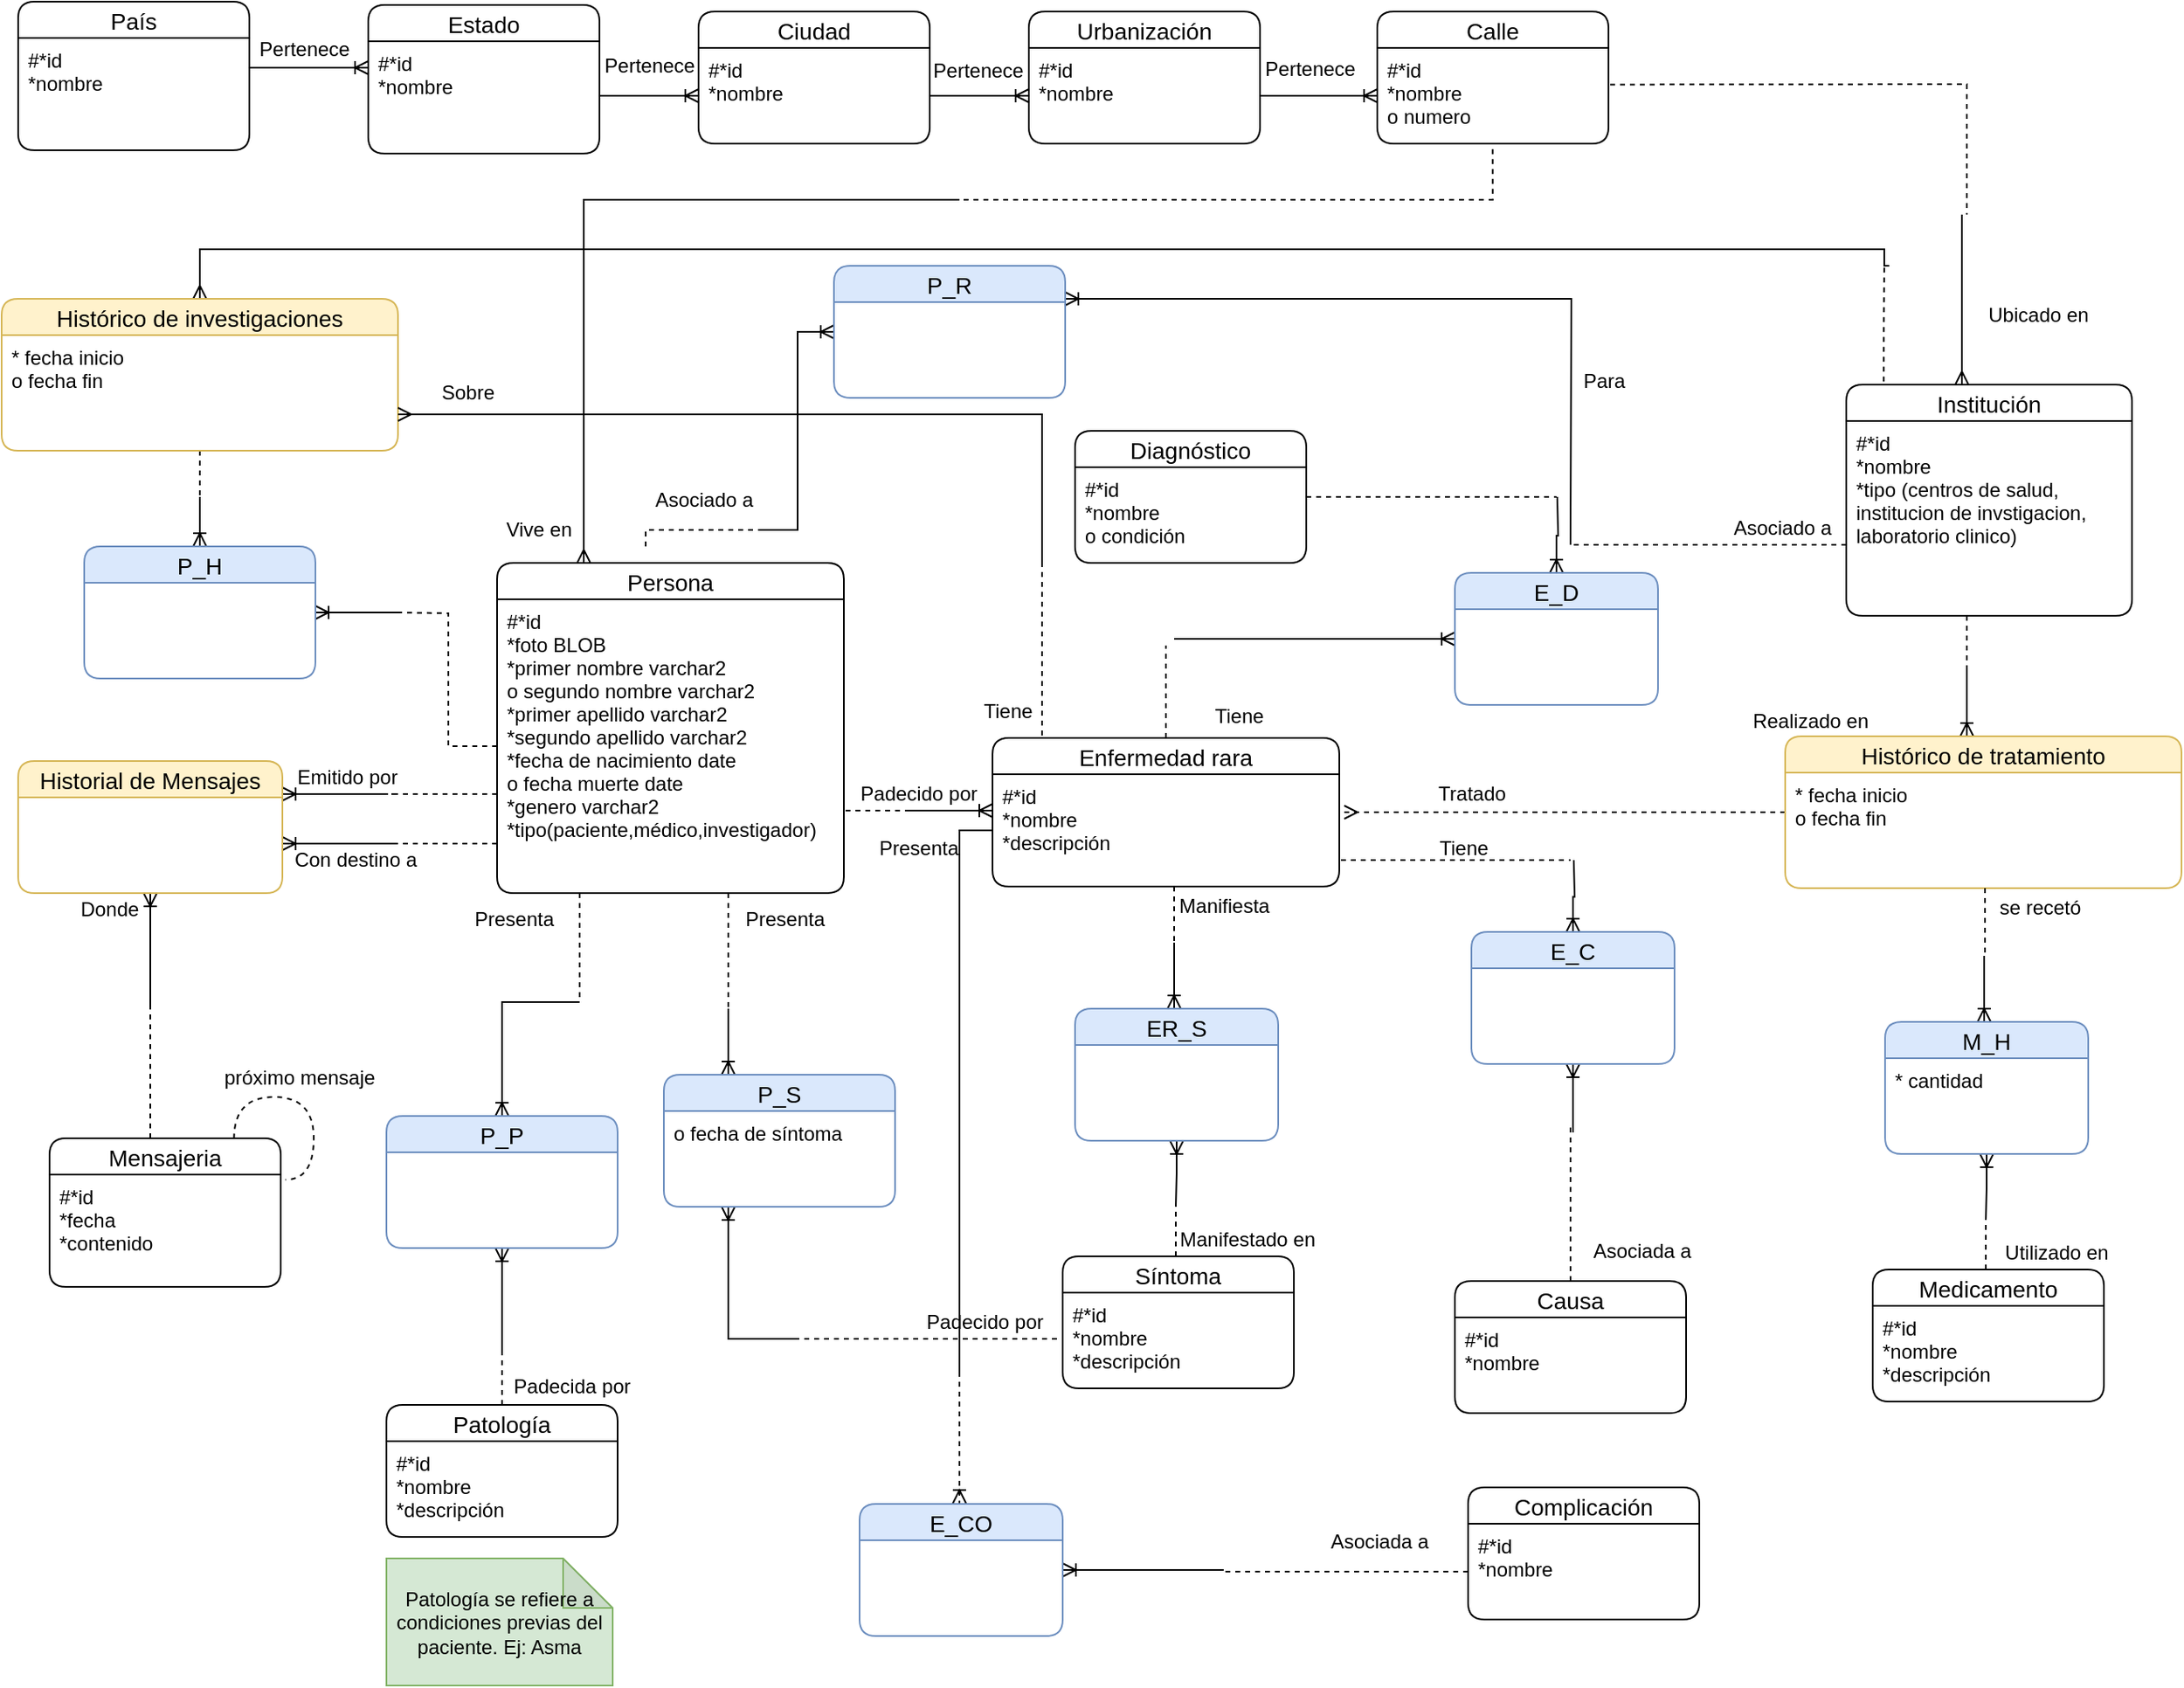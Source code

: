<mxfile version="12.6.5" type="device"><diagram id="Y50ijJXm1GYGvzPL7eSL" name="ER"><mxGraphModel dx="1024" dy="1692" grid="1" gridSize="10" guides="1" tooltips="1" connect="1" arrows="1" fold="1" page="1" pageScale="1" pageWidth="850" pageHeight="1100" math="0" shadow="0"><root><mxCell id="0"/><mxCell id="1" parent="0"/><mxCell id="8SvXrNur2TNTbmK37ncs-5" style="edgeStyle=orthogonalEdgeStyle;rounded=0;orthogonalLoop=1;jettySize=auto;html=1;entryX=0.25;entryY=0;entryDx=0;entryDy=0;startArrow=none;startFill=0;endArrow=ERmany;endFill=0;" parent="1" target="CFG1Skn9lGLvA9n6HelZ-7" edge="1"><mxGeometry relative="1" as="geometry"><mxPoint x="830" y="-970" as="sourcePoint"/><Array as="points"><mxPoint x="830" y="-970"/><mxPoint x="603" y="-970"/></Array></mxGeometry></mxCell><mxCell id="8SvXrNur2TNTbmK37ncs-6" style="edgeStyle=orthogonalEdgeStyle;rounded=0;orthogonalLoop=1;jettySize=auto;html=1;startArrow=none;startFill=0;endArrow=none;endFill=0;dashed=1;exitX=0.499;exitY=1.059;exitDx=0;exitDy=0;exitPerimeter=0;" parent="1" source="8SvXrNur2TNTbmK37ncs-43" edge="1"><mxGeometry relative="1" as="geometry"><mxPoint x="830" y="-970" as="targetPoint"/><Array as="points"><mxPoint x="1153" y="-970"/><mxPoint x="830" y="-970"/></Array></mxGeometry></mxCell><mxCell id="EGGTvOHvneNa6wWBfvPY-6" style="edgeStyle=orthogonalEdgeStyle;rounded=0;orthogonalLoop=1;jettySize=auto;html=1;dashed=1;startArrow=none;startFill=0;endArrow=none;endFill=0;" parent="1" source="CFG1Skn9lGLvA9n6HelZ-7" edge="1"><mxGeometry relative="1" as="geometry"><mxPoint x="690" y="-480" as="targetPoint"/><Array as="points"><mxPoint x="690" y="-480"/></Array></mxGeometry></mxCell><mxCell id="8SvXrNur2TNTbmK37ncs-9" style="edgeStyle=orthogonalEdgeStyle;rounded=0;orthogonalLoop=1;jettySize=auto;html=1;startArrow=ERoneToMany;startFill=0;endArrow=none;endFill=0;" parent="1" source="CFG1Skn9lGLvA9n6HelZ-13" edge="1"><mxGeometry relative="1" as="geometry"><mxPoint x="553" y="-270" as="targetPoint"/><Array as="points"><mxPoint x="553" y="-270"/></Array></mxGeometry></mxCell><mxCell id="8SvXrNur2TNTbmK37ncs-85" style="edgeStyle=orthogonalEdgeStyle;rounded=0;orthogonalLoop=1;jettySize=auto;html=1;startArrow=ERoneToMany;startFill=0;endArrow=none;endFill=0;" parent="1" source="CFG1Skn9lGLvA9n6HelZ-13" edge="1"><mxGeometry relative="1" as="geometry"><mxPoint x="600" y="-484" as="targetPoint"/><mxPoint x="1120" y="-365" as="sourcePoint"/><Array as="points"><mxPoint x="553" y="-484"/></Array></mxGeometry></mxCell><mxCell id="9Gu9wFwLrg--Teqrc5a6-16" style="edgeStyle=orthogonalEdgeStyle;rounded=0;orthogonalLoop=1;jettySize=auto;html=1;endArrow=none;endFill=0;startArrow=ERoneToMany;startFill=0;" parent="1" source="CFG1Skn9lGLvA9n6HelZ-15" edge="1"><mxGeometry relative="1" as="geometry"><mxPoint x="1440" y="-685" as="targetPoint"/><Array as="points"><mxPoint x="1440" y="-685"/><mxPoint x="1440" y="-685"/></Array></mxGeometry></mxCell><mxCell id="8SvXrNur2TNTbmK37ncs-4" style="edgeStyle=orthogonalEdgeStyle;rounded=0;orthogonalLoop=1;jettySize=auto;html=1;startArrow=none;startFill=0;endArrow=ERoneToMany;endFill=0;" parent="1" source="CFG1Skn9lGLvA9n6HelZ-1" target="CFG1Skn9lGLvA9n6HelZ-3" edge="1"><mxGeometry relative="1" as="geometry"><mxPoint x="464" y="-1048" as="targetPoint"/><mxPoint x="374" y="-1048" as="sourcePoint"/><Array as="points"><mxPoint x="442" y="-1050"/><mxPoint x="442" y="-1050"/></Array></mxGeometry></mxCell><mxCell id="8SvXrNur2TNTbmK37ncs-34" value="Pertenece" style="text;html=1;align=center;verticalAlign=middle;resizable=0;points=[];autosize=1;" parent="1" vertex="1"><mxGeometry x="398" y="-1071" width="70" height="20" as="geometry"/></mxCell><mxCell id="8SvXrNur2TNTbmK37ncs-44" style="edgeStyle=orthogonalEdgeStyle;rounded=0;orthogonalLoop=1;jettySize=auto;html=1;startArrow=none;startFill=0;endArrow=ERoneToMany;endFill=0;" parent="1" source="8SvXrNur2TNTbmK37ncs-25" edge="1"><mxGeometry relative="1" as="geometry"><mxPoint x="872" y="-1033" as="targetPoint"/></mxGeometry></mxCell><mxCell id="8SvXrNur2TNTbmK37ncs-49" value="Pertenece" style="text;html=1;align=center;verticalAlign=middle;resizable=0;points=[];autosize=1;" parent="1" vertex="1"><mxGeometry x="806" y="-1058" width="70" height="20" as="geometry"/></mxCell><mxCell id="8SvXrNur2TNTbmK37ncs-51" value="Ubicado en" style="text;html=1;align=center;verticalAlign=middle;resizable=0;points=[];autosize=1;" parent="1" vertex="1"><mxGeometry x="1443" y="-910" width="80" height="20" as="geometry"/></mxCell><mxCell id="9Gu9wFwLrg--Teqrc5a6-9" value="" style="edgeStyle=orthogonalEdgeStyle;rounded=0;orthogonalLoop=1;jettySize=auto;html=1;endArrow=ERoneToMany;endFill=0;" parent="1" source="CFG1Skn9lGLvA9n6HelZ-4" target="8SvXrNur2TNTbmK37ncs-25" edge="1"><mxGeometry relative="1" as="geometry"><Array as="points"><mxPoint x="632" y="-1033"/><mxPoint x="632" y="-1033"/></Array></mxGeometry></mxCell><mxCell id="9Gu9wFwLrg--Teqrc5a6-10" value="Pertenece" style="text;html=1;align=center;verticalAlign=middle;resizable=0;points=[];autosize=1;" parent="1" vertex="1"><mxGeometry x="607" y="-1061" width="70" height="20" as="geometry"/></mxCell><mxCell id="9Gu9wFwLrg--Teqrc5a6-11" style="edgeStyle=orthogonalEdgeStyle;rounded=0;orthogonalLoop=1;jettySize=auto;html=1;endArrow=ERmany;endFill=0;" parent="1" target="8SvXrNur2TNTbmK37ncs-45" edge="1"><mxGeometry relative="1" as="geometry"><mxPoint x="1437" y="-961" as="sourcePoint"/><Array as="points"><mxPoint x="1437" y="-911"/><mxPoint x="1437" y="-911"/></Array></mxGeometry></mxCell><mxCell id="9Gu9wFwLrg--Teqrc5a6-13" style="edgeStyle=orthogonalEdgeStyle;rounded=0;orthogonalLoop=1;jettySize=auto;html=1;endArrow=ERoneToMany;endFill=0;" parent="1" source="9Gu9wFwLrg--Teqrc5a6-2" target="8SvXrNur2TNTbmK37ncs-43" edge="1"><mxGeometry relative="1" as="geometry"/></mxCell><mxCell id="9Gu9wFwLrg--Teqrc5a6-14" value="Pertenece" style="text;html=1;align=center;verticalAlign=middle;resizable=0;points=[];autosize=1;" parent="1" vertex="1"><mxGeometry x="1007" y="-1059" width="70" height="20" as="geometry"/></mxCell><mxCell id="9Gu9wFwLrg--Teqrc5a6-17" style="edgeStyle=orthogonalEdgeStyle;rounded=0;orthogonalLoop=1;jettySize=auto;html=1;startArrow=none;startFill=0;endArrow=none;endFill=0;dashed=1;" parent="1" source="8SvXrNur2TNTbmK37ncs-45" edge="1"><mxGeometry relative="1" as="geometry"><mxPoint x="1440" y="-681" as="targetPoint"/><Array as="points"><mxPoint x="1440" y="-705"/><mxPoint x="1440" y="-705"/></Array></mxGeometry></mxCell><mxCell id="9Gu9wFwLrg--Teqrc5a6-28" style="edgeStyle=orthogonalEdgeStyle;rounded=0;orthogonalLoop=1;jettySize=auto;html=1;startArrow=ERoneToMany;startFill=0;endArrow=none;endFill=0;" parent="1" source="9Gu9wFwLrg--Teqrc5a6-23" edge="1"><mxGeometry relative="1" as="geometry"><mxPoint x="730" y="-280" as="targetPoint"/><Array as="points"><mxPoint x="690" y="-280"/></Array><mxPoint x="860" y="-364" as="sourcePoint"/></mxGeometry></mxCell><mxCell id="WiBXvwd5nfd_OJUfsza2-25" style="edgeStyle=elbowEdgeStyle;rounded=0;orthogonalLoop=1;jettySize=auto;elbow=vertical;html=1;dashed=1;startArrow=none;startFill=0;endArrow=none;endFill=0;strokeColor=#000000;exitX=1.007;exitY=0.383;exitDx=0;exitDy=0;exitPerimeter=0;" parent="1" source="8SvXrNur2TNTbmK37ncs-43" edge="1"><mxGeometry relative="1" as="geometry"><mxPoint x="1440" y="-961" as="targetPoint"/><mxPoint x="1381" y="-961" as="sourcePoint"/><Array as="points"><mxPoint x="1220" y="-1040"/><mxPoint x="1430" y="-921"/><mxPoint x="1410" y="-954"/></Array></mxGeometry></mxCell><mxCell id="WiBXvwd5nfd_OJUfsza2-38" style="edgeStyle=orthogonalEdgeStyle;rounded=0;orthogonalLoop=1;jettySize=auto;html=1;dashed=1;startArrow=none;startFill=0;endArrow=none;endFill=0;" parent="1" target="CFG1Skn9lGLvA9n6HelZ-7" edge="1"><mxGeometry relative="1" as="geometry"><mxPoint x="640" y="-619" as="targetPoint"/><mxPoint x="800" y="-600" as="sourcePoint"/><Array as="points"><mxPoint x="780" y="-600"/><mxPoint x="780" y="-600"/></Array></mxGeometry></mxCell><mxCell id="WiBXvwd5nfd_OJUfsza2-41" style="edgeStyle=orthogonalEdgeStyle;rounded=0;orthogonalLoop=1;jettySize=auto;html=1;startArrow=ERoneToMany;startFill=0;endArrow=none;endFill=0;" parent="1" source="WiBXvwd5nfd_OJUfsza2-34" edge="1"><mxGeometry relative="1" as="geometry"><mxPoint x="725" y="-521" as="sourcePoint"/><mxPoint x="800" y="-600" as="targetPoint"/><Array as="points"><mxPoint x="800" y="-600"/></Array></mxGeometry></mxCell><mxCell id="WiBXvwd5nfd_OJUfsza2-42" value="" style="endArrow=none;dashed=1;html=1;strokeColor=#000000;startArrow=ERmany;startFill=0;edgeStyle=orthogonalEdgeStyle;rounded=0;" parent="1" target="CFG1Skn9lGLvA9n6HelZ-15" edge="1"><mxGeometry width="50" height="50" relative="1" as="geometry"><mxPoint x="1063" y="-599" as="sourcePoint"/><mxPoint x="1290" y="-605" as="targetPoint"/><Array as="points"><mxPoint x="1070" y="-599"/><mxPoint x="1070" y="-599"/></Array></mxGeometry></mxCell><mxCell id="1-jVvu4GHV-uCiDjkA14-24" value="" style="edgeStyle=orthogonalEdgeStyle;rounded=0;orthogonalLoop=1;jettySize=auto;html=1;dashed=1;endArrow=none;endFill=0;" parent="1" source="CFG1Skn9lGLvA9n6HelZ-7" edge="1"><mxGeometry relative="1" as="geometry"><mxPoint x="600" y="-484" as="targetPoint"/><Array as="points"><mxPoint x="600" y="-484"/></Array></mxGeometry></mxCell><mxCell id="1-jVvu4GHV-uCiDjkA14-19" value="" style="edgeStyle=orthogonalEdgeStyle;rounded=0;orthogonalLoop=1;jettySize=auto;html=1;dashed=1;endArrow=none;endFill=0;entryX=0;entryY=0.5;entryDx=0;entryDy=0;" parent="1" target="CFG1Skn9lGLvA9n6HelZ-11" edge="1"><mxGeometry relative="1" as="geometry"><mxPoint x="1000" y="-364" as="targetPoint"/><Array as="points"><mxPoint x="750" y="-280"/><mxPoint x="891" y="-280"/></Array><mxPoint x="730" y="-280" as="sourcePoint"/></mxGeometry></mxCell><mxCell id="1-jVvu4GHV-uCiDjkA14-31" style="edgeStyle=orthogonalEdgeStyle;rounded=0;orthogonalLoop=1;jettySize=auto;html=1;dashed=1;endArrow=none;endFill=0;" parent="1" source="CFG1Skn9lGLvA9n6HelZ-5" edge="1"><mxGeometry relative="1" as="geometry"><mxPoint x="553" y="-270" as="targetPoint"/><Array as="points"><mxPoint x="553" y="-230"/></Array></mxGeometry></mxCell><mxCell id="WuKsXqftoqWtFrHldYSi-54" style="edgeStyle=orthogonalEdgeStyle;rounded=0;orthogonalLoop=1;jettySize=auto;html=1;exitX=0.131;exitY=-0.013;exitDx=0;exitDy=0;startArrow=none;startFill=0;endArrow=none;endFill=0;exitPerimeter=0;dashed=1;" edge="1" parent="1" source="8SvXrNur2TNTbmK37ncs-45"><mxGeometry relative="1" as="geometry"><mxPoint x="1390" y="-930" as="targetPoint"/></mxGeometry></mxCell><mxCell id="8SvXrNur2TNTbmK37ncs-45" value="Institución" style="swimlane;fontStyle=0;childLayout=stackLayout;horizontal=1;startSize=22;horizontalStack=0;resizeParent=1;resizeParentMax=0;resizeLast=0;collapsible=1;marginBottom=0;swimlaneFillColor=#ffffff;align=center;fontSize=14;rounded=1;" parent="1" vertex="1"><mxGeometry x="1367" y="-858" width="173" height="140" as="geometry"/></mxCell><mxCell id="8SvXrNur2TNTbmK37ncs-46" value="#*id&#10;*nombre&#10;*tipo (centros de salud, &#10;institucion de invstigacion, &#10;laboratorio clinico)&#10;" style="text;strokeColor=none;fillColor=none;spacingLeft=4;spacingRight=4;overflow=hidden;rotatable=0;points=[[0,0.5],[1,0.5]];portConstraint=eastwest;fontSize=12;" parent="8SvXrNur2TNTbmK37ncs-45" vertex="1"><mxGeometry y="22" width="173" height="118" as="geometry"/></mxCell><mxCell id="RFKWn9VflDi8w2_oXx8x-12" style="edgeStyle=orthogonalEdgeStyle;rounded=0;orthogonalLoop=1;jettySize=auto;html=1;dashed=1;startArrow=none;startFill=0;endArrow=none;endFill=0;" parent="1" edge="1"><mxGeometry relative="1" as="geometry"><mxPoint x="720" y="-770" as="targetPoint"/><Array as="points"><mxPoint x="720" y="-770"/><mxPoint x="810" y="-770"/></Array><mxPoint x="640" y="-760" as="sourcePoint"/></mxGeometry></mxCell><mxCell id="CFG1Skn9lGLvA9n6HelZ-7" value="Persona" style="swimlane;fontStyle=0;childLayout=stackLayout;horizontal=1;startSize=22;horizontalStack=0;resizeParent=1;resizeParentMax=0;resizeLast=0;collapsible=1;marginBottom=0;swimlaneFillColor=#ffffff;align=center;fontSize=14;rounded=1;" parent="1" vertex="1"><mxGeometry x="550" y="-750" width="210" height="200" as="geometry"/></mxCell><mxCell id="CFG1Skn9lGLvA9n6HelZ-8" value="#*id&#10;*foto BLOB&#10;*primer nombre varchar2&#10;o segundo nombre varchar2&#10;*primer apellido varchar2&#10;*segundo apellido varchar2&#10;*fecha de nacimiento date&#10;o fecha muerte date&#10;*genero varchar2&#10;*tipo(paciente,médico,investigador)&#10;&#10;" style="text;strokeColor=none;fillColor=none;spacingLeft=4;spacingRight=4;overflow=hidden;rotatable=0;points=[[0,0.5],[1,0.5]];portConstraint=eastwest;fontSize=12;" parent="CFG1Skn9lGLvA9n6HelZ-7" vertex="1"><mxGeometry y="22" width="210" height="178" as="geometry"/></mxCell><mxCell id="1-jVvu4GHV-uCiDjkA14-69" value="Tratado" style="text;html=1;align=center;verticalAlign=middle;resizable=0;points=[];autosize=1;" parent="1" vertex="1"><mxGeometry x="1110" y="-620" width="60" height="20" as="geometry"/></mxCell><mxCell id="1-jVvu4GHV-uCiDjkA14-70" value="Realizado en" style="text;html=1;align=center;verticalAlign=middle;resizable=0;points=[];autosize=1;" parent="1" vertex="1"><mxGeometry x="1300" y="-664" width="90" height="20" as="geometry"/></mxCell><mxCell id="1-jVvu4GHV-uCiDjkA14-72" value="Padecido por" style="text;html=1;align=center;verticalAlign=middle;resizable=0;points=[];autosize=1;" parent="1" vertex="1"><mxGeometry x="760" y="-620" width="90" height="20" as="geometry"/></mxCell><mxCell id="1-jVvu4GHV-uCiDjkA14-75" value="Padecida por" style="text;html=1;align=center;verticalAlign=middle;resizable=0;points=[];autosize=1;" parent="1" vertex="1"><mxGeometry x="550" y="-261" width="90" height="20" as="geometry"/></mxCell><mxCell id="1-jVvu4GHV-uCiDjkA14-76" value="Padecido por" style="text;html=1;align=center;verticalAlign=middle;resizable=0;points=[];autosize=1;" parent="1" vertex="1"><mxGeometry x="800" y="-300" width="90" height="20" as="geometry"/></mxCell><mxCell id="1-jVvu4GHV-uCiDjkA14-77" value="Presenta" style="text;html=1;align=center;verticalAlign=middle;resizable=0;points=[];autosize=1;" parent="1" vertex="1"><mxGeometry x="694" y="-544" width="60" height="20" as="geometry"/></mxCell><mxCell id="1-jVvu4GHV-uCiDjkA14-82" value="Presenta" style="text;html=1;align=center;verticalAlign=middle;resizable=0;points=[];autosize=1;" parent="1" vertex="1"><mxGeometry x="530" y="-544" width="60" height="20" as="geometry"/></mxCell><mxCell id="RFKWn9VflDi8w2_oXx8x-4" value="Emitido por" style="text;html=1;align=center;verticalAlign=middle;resizable=0;points=[];autosize=1;" parent="1" vertex="1"><mxGeometry x="419" y="-630" width="80" height="20" as="geometry"/></mxCell><mxCell id="RFKWn9VflDi8w2_oXx8x-5" value="Con destino a" style="text;html=1;align=center;verticalAlign=middle;resizable=0;points=[];autosize=1;" parent="1" vertex="1"><mxGeometry x="419" y="-580" width="90" height="20" as="geometry"/></mxCell><mxCell id="RFKWn9VflDi8w2_oXx8x-7" value="Vive en" style="text;html=1;align=center;verticalAlign=middle;resizable=0;points=[];autosize=1;" parent="1" vertex="1"><mxGeometry x="545" y="-780" width="60" height="20" as="geometry"/></mxCell><mxCell id="CFG1Skn9lGLvA9n6HelZ-3" value="Estado" style="swimlane;fontStyle=0;childLayout=stackLayout;horizontal=1;startSize=22;horizontalStack=0;resizeParent=1;resizeParentMax=0;resizeLast=0;collapsible=1;marginBottom=0;swimlaneFillColor=#ffffff;align=center;fontSize=14;rounded=1;" parent="1" vertex="1"><mxGeometry x="472" y="-1088" width="140" height="90" as="geometry"/></mxCell><mxCell id="CFG1Skn9lGLvA9n6HelZ-4" value="#*id&#10;*nombre&#10;" style="text;strokeColor=none;fillColor=none;spacingLeft=4;spacingRight=4;overflow=hidden;rotatable=0;points=[[0,0.5],[1,0.5]];portConstraint=eastwest;fontSize=12;" parent="CFG1Skn9lGLvA9n6HelZ-3" vertex="1"><mxGeometry y="22" width="140" height="68" as="geometry"/></mxCell><mxCell id="8SvXrNur2TNTbmK37ncs-24" value="Ciudad" style="swimlane;fontStyle=0;childLayout=stackLayout;horizontal=1;startSize=22;horizontalStack=0;resizeParent=1;resizeParentMax=0;resizeLast=0;collapsible=1;marginBottom=0;swimlaneFillColor=#ffffff;align=center;fontSize=14;rounded=1;" parent="1" vertex="1"><mxGeometry x="672" y="-1084" width="140" height="80" as="geometry"/></mxCell><mxCell id="8SvXrNur2TNTbmK37ncs-25" value="#*id&#10;*nombre" style="text;strokeColor=none;fillColor=none;spacingLeft=4;spacingRight=4;overflow=hidden;rotatable=0;points=[[0,0.5],[1,0.5]];portConstraint=eastwest;fontSize=12;" parent="8SvXrNur2TNTbmK37ncs-24" vertex="1"><mxGeometry y="22" width="140" height="58" as="geometry"/></mxCell><mxCell id="8SvXrNur2TNTbmK37ncs-42" value="Calle" style="swimlane;fontStyle=0;childLayout=stackLayout;horizontal=1;startSize=22;horizontalStack=0;resizeParent=1;resizeParentMax=0;resizeLast=0;collapsible=1;marginBottom=0;swimlaneFillColor=#ffffff;align=center;fontSize=14;rounded=1;" parent="1" vertex="1"><mxGeometry x="1083" y="-1084" width="140" height="80" as="geometry"/></mxCell><mxCell id="8SvXrNur2TNTbmK37ncs-43" value="#*id&#10;*nombre&#10;o numero" style="text;strokeColor=none;fillColor=none;spacingLeft=4;spacingRight=4;overflow=hidden;rotatable=0;points=[[0,0.5],[1,0.5]];portConstraint=eastwest;fontSize=12;" parent="8SvXrNur2TNTbmK37ncs-42" vertex="1"><mxGeometry y="22" width="140" height="58" as="geometry"/></mxCell><mxCell id="9Gu9wFwLrg--Teqrc5a6-1" value="Urbanización" style="swimlane;fontStyle=0;childLayout=stackLayout;horizontal=1;startSize=22;horizontalStack=0;resizeParent=1;resizeParentMax=0;resizeLast=0;collapsible=1;marginBottom=0;swimlaneFillColor=#ffffff;align=center;fontSize=14;rounded=1;" parent="1" vertex="1"><mxGeometry x="872" y="-1084" width="140" height="80" as="geometry"/></mxCell><mxCell id="9Gu9wFwLrg--Teqrc5a6-2" value="#*id&#10;*nombre" style="text;strokeColor=none;fillColor=none;spacingLeft=4;spacingRight=4;overflow=hidden;rotatable=0;points=[[0,0.5],[1,0.5]];portConstraint=eastwest;fontSize=12;" parent="9Gu9wFwLrg--Teqrc5a6-1" vertex="1"><mxGeometry y="22" width="140" height="58" as="geometry"/></mxCell><mxCell id="CFG1Skn9lGLvA9n6HelZ-1" value="País" style="swimlane;fontStyle=0;childLayout=stackLayout;horizontal=1;startSize=22;horizontalStack=0;resizeParent=1;resizeParentMax=0;resizeLast=0;collapsible=1;marginBottom=0;swimlaneFillColor=#ffffff;align=center;fontSize=14;rounded=1;" parent="1" vertex="1"><mxGeometry x="260" y="-1090" width="140" height="90" as="geometry"/></mxCell><mxCell id="CFG1Skn9lGLvA9n6HelZ-2" value="#*id&#10;*nombre" style="text;strokeColor=none;fillColor=none;spacingLeft=4;spacingRight=4;overflow=hidden;rotatable=0;points=[[0,0.5],[1,0.5]];portConstraint=eastwest;fontSize=12;" parent="CFG1Skn9lGLvA9n6HelZ-1" vertex="1"><mxGeometry y="22" width="140" height="68" as="geometry"/></mxCell><mxCell id="RFKWn9VflDi8w2_oXx8x-9" style="edgeStyle=orthogonalEdgeStyle;rounded=0;orthogonalLoop=1;jettySize=auto;html=1;endArrow=none;endFill=0;startArrow=ERoneToMany;startFill=0;exitX=1;exitY=0.25;exitDx=0;exitDy=0;" parent="1" source="RFKWn9VflDi8w2_oXx8x-8" edge="1"><mxGeometry relative="1" as="geometry"><mxPoint x="1200" y="-761" as="targetPoint"/><mxPoint x="920" y="-761" as="sourcePoint"/></mxGeometry></mxCell><mxCell id="RFKWn9VflDi8w2_oXx8x-10" style="edgeStyle=orthogonalEdgeStyle;rounded=0;orthogonalLoop=1;jettySize=auto;html=1;endArrow=none;endFill=0;startArrow=ERoneToMany;startFill=0;entryX=1;entryY=1.4;entryDx=0;entryDy=0;entryPerimeter=0;" parent="1" source="RFKWn9VflDi8w2_oXx8x-8" edge="1" target="RFKWn9VflDi8w2_oXx8x-13"><mxGeometry relative="1" as="geometry"><mxPoint x="810" y="-770" as="targetPoint"/><Array as="points"/></mxGeometry></mxCell><mxCell id="RFKWn9VflDi8w2_oXx8x-8" value="P_R" style="swimlane;fontStyle=0;childLayout=stackLayout;horizontal=1;startSize=22;fillColor=#dae8fc;horizontalStack=0;resizeParent=1;resizeParentMax=0;resizeLast=0;collapsible=1;marginBottom=0;swimlaneFillColor=#ffffff;align=center;fontSize=14;rounded=1;strokeColor=#6c8ebf;" parent="1" vertex="1"><mxGeometry x="754" y="-930" width="140" height="80" as="geometry"/></mxCell><mxCell id="RFKWn9VflDi8w2_oXx8x-11" style="edgeStyle=orthogonalEdgeStyle;rounded=0;orthogonalLoop=1;jettySize=auto;html=1;startArrow=none;startFill=0;endArrow=none;endFill=0;dashed=1;" parent="1" source="8SvXrNur2TNTbmK37ncs-46" edge="1"><mxGeometry relative="1" as="geometry"><mxPoint x="1200" y="-761" as="targetPoint"/><Array as="points"><mxPoint x="1350" y="-761"/><mxPoint x="1350" y="-761"/></Array></mxGeometry></mxCell><mxCell id="RFKWn9VflDi8w2_oXx8x-13" value="Asociado a" style="text;html=1;align=center;verticalAlign=middle;resizable=0;points=[];autosize=1;" parent="1" vertex="1"><mxGeometry x="640" y="-798" width="70" height="20" as="geometry"/></mxCell><mxCell id="CFG1Skn9lGLvA9n6HelZ-13" value="P_P" style="swimlane;fontStyle=0;childLayout=stackLayout;horizontal=1;startSize=22;fillColor=#dae8fc;horizontalStack=0;resizeParent=1;resizeParentMax=0;resizeLast=0;collapsible=1;marginBottom=0;swimlaneFillColor=#ffffff;align=center;fontSize=14;rounded=1;strokeColor=#6c8ebf;" parent="1" vertex="1"><mxGeometry x="483" y="-415" width="140" height="80" as="geometry"/></mxCell><mxCell id="RFKWn9VflDi8w2_oXx8x-41" style="edgeStyle=orthogonalEdgeStyle;rounded=0;orthogonalLoop=1;jettySize=auto;html=1;dashed=1;startArrow=none;startFill=0;endArrow=none;endFill=0;" parent="1" source="CFG1Skn9lGLvA9n6HelZ-11" edge="1"><mxGeometry relative="1" as="geometry"><mxPoint x="961" y="-360" as="targetPoint"/><Array as="points"><mxPoint x="961" y="-360"/><mxPoint x="961" y="-360"/></Array></mxGeometry></mxCell><mxCell id="RFKWn9VflDi8w2_oXx8x-28" style="edgeStyle=orthogonalEdgeStyle;rounded=0;orthogonalLoop=1;jettySize=auto;html=1;startArrow=ERoneToMany;startFill=0;endArrow=none;endFill=0;" parent="1" source="RFKWn9VflDi8w2_oXx8x-27" edge="1"><mxGeometry relative="1" as="geometry"><mxPoint x="480" y="-610" as="targetPoint"/><Array as="points"><mxPoint x="470" y="-610"/></Array></mxGeometry></mxCell><mxCell id="RFKWn9VflDi8w2_oXx8x-29" style="edgeStyle=orthogonalEdgeStyle;rounded=0;orthogonalLoop=1;jettySize=auto;html=1;startArrow=ERoneToMany;startFill=0;endArrow=none;endFill=0;" parent="1" source="RFKWn9VflDi8w2_oXx8x-27" edge="1"><mxGeometry relative="1" as="geometry"><mxPoint x="340" y="-480" as="targetPoint"/><Array as="points"><mxPoint x="340" y="-520"/></Array></mxGeometry></mxCell><mxCell id="RFKWn9VflDi8w2_oXx8x-37" style="edgeStyle=orthogonalEdgeStyle;rounded=0;orthogonalLoop=1;jettySize=auto;html=1;startArrow=ERoneToMany;startFill=0;endArrow=none;endFill=0;" parent="1" source="RFKWn9VflDi8w2_oXx8x-27" edge="1"><mxGeometry relative="1" as="geometry"><mxPoint x="490" y="-580" as="targetPoint"/><Array as="points"><mxPoint x="440" y="-580"/><mxPoint x="440" y="-580"/></Array></mxGeometry></mxCell><mxCell id="RFKWn9VflDi8w2_oXx8x-27" value="Historial de Mensajes" style="swimlane;fontStyle=0;childLayout=stackLayout;horizontal=1;startSize=22;fillColor=#fff2cc;horizontalStack=0;resizeParent=1;resizeParentMax=0;resizeLast=0;collapsible=1;marginBottom=0;swimlaneFillColor=#ffffff;align=center;fontSize=14;rounded=1;strokeColor=#d6b656;" parent="1" vertex="1"><mxGeometry x="260" y="-630" width="160" height="80" as="geometry"/></mxCell><mxCell id="RFKWn9VflDi8w2_oXx8x-31" style="edgeStyle=orthogonalEdgeStyle;rounded=0;orthogonalLoop=1;jettySize=auto;html=1;dashed=1;startArrow=none;startFill=0;endArrow=none;endFill=0;" parent="1" source="CFG1Skn9lGLvA9n6HelZ-8" edge="1"><mxGeometry relative="1" as="geometry"><mxPoint x="490" y="-610" as="targetPoint"/><Array as="points"><mxPoint x="470" y="-610"/></Array></mxGeometry></mxCell><mxCell id="RFKWn9VflDi8w2_oXx8x-33" value="próximo mensaje" style="text;html=1;align=center;verticalAlign=middle;resizable=0;points=[];autosize=1;" parent="1" vertex="1"><mxGeometry x="375" y="-448" width="110" height="20" as="geometry"/></mxCell><mxCell id="RFKWn9VflDi8w2_oXx8x-36" style="rounded=0;orthogonalLoop=1;jettySize=auto;html=1;dashed=1;startArrow=none;startFill=0;endArrow=none;endFill=0;edgeStyle=orthogonalEdgeStyle;" parent="1" source="CFG1Skn9lGLvA9n6HelZ-8" edge="1"><mxGeometry relative="1" as="geometry"><mxPoint x="490" y="-580" as="targetPoint"/><Array as="points"><mxPoint x="490" y="-580"/></Array></mxGeometry></mxCell><mxCell id="RFKWn9VflDi8w2_oXx8x-38" style="edgeStyle=orthogonalEdgeStyle;rounded=0;orthogonalLoop=1;jettySize=auto;html=1;startArrow=ERoneToMany;startFill=0;endArrow=none;endFill=0;" parent="1" source="RFKWn9VflDi8w2_oXx8x-25" edge="1"><mxGeometry relative="1" as="geometry"><mxPoint x="960" y="-520" as="targetPoint"/><Array as="points"><mxPoint x="960" y="-490"/></Array></mxGeometry></mxCell><mxCell id="RFKWn9VflDi8w2_oXx8x-39" style="edgeStyle=orthogonalEdgeStyle;rounded=0;orthogonalLoop=1;jettySize=auto;html=1;startArrow=ERoneToMany;startFill=0;endArrow=none;endFill=0;exitX=0.5;exitY=1;exitDx=0;exitDy=0;" parent="1" source="RFKWn9VflDi8w2_oXx8x-25" edge="1"><mxGeometry relative="1" as="geometry"><mxPoint x="961" y="-360" as="targetPoint"/><Array as="points"><mxPoint x="961" y="-380"/><mxPoint x="961" y="-320"/></Array></mxGeometry></mxCell><mxCell id="RFKWn9VflDi8w2_oXx8x-40" style="edgeStyle=orthogonalEdgeStyle;rounded=0;orthogonalLoop=1;jettySize=auto;html=1;startArrow=none;startFill=0;endArrow=none;endFill=0;dashed=1;" parent="1" source="WiBXvwd5nfd_OJUfsza2-34" edge="1"><mxGeometry relative="1" as="geometry"><mxPoint x="960" y="-520" as="targetPoint"/><Array as="points"><mxPoint x="960" y="-520"/></Array></mxGeometry></mxCell><mxCell id="WuKsXqftoqWtFrHldYSi-18" style="edgeStyle=orthogonalEdgeStyle;rounded=0;orthogonalLoop=1;jettySize=auto;html=1;exitX=0.5;exitY=0;exitDx=0;exitDy=0;startArrow=none;startFill=0;endArrow=none;endFill=0;dashed=1;" edge="1" parent="1" source="WiBXvwd5nfd_OJUfsza2-34"><mxGeometry relative="1" as="geometry"><mxPoint x="955" y="-700" as="targetPoint"/></mxGeometry></mxCell><mxCell id="WuKsXqftoqWtFrHldYSi-50" style="edgeStyle=orthogonalEdgeStyle;rounded=0;orthogonalLoop=1;jettySize=auto;html=1;exitX=0.25;exitY=0;exitDx=0;exitDy=0;startArrow=none;startFill=0;endArrow=none;endFill=0;dashed=1;" edge="1" parent="1" source="WiBXvwd5nfd_OJUfsza2-34"><mxGeometry relative="1" as="geometry"><mxPoint x="880" y="-750" as="targetPoint"/><Array as="points"><mxPoint x="880" y="-644"/></Array></mxGeometry></mxCell><mxCell id="WiBXvwd5nfd_OJUfsza2-34" value="Enfermedad rara" style="swimlane;fontStyle=0;childLayout=stackLayout;horizontal=1;startSize=22;horizontalStack=0;resizeParent=1;resizeParentMax=0;resizeLast=0;collapsible=1;marginBottom=0;swimlaneFillColor=#ffffff;align=center;fontSize=14;rounded=1;" parent="1" vertex="1"><mxGeometry x="850" y="-644" width="210" height="90" as="geometry"/></mxCell><mxCell id="WiBXvwd5nfd_OJUfsza2-35" value="#*id&#10;*nombre&#10;*descripción&#10;" style="text;strokeColor=none;fillColor=none;spacingLeft=4;spacingRight=4;overflow=hidden;rotatable=0;points=[[0,0.5],[1,0.5]];portConstraint=eastwest;fontSize=12;" parent="WiBXvwd5nfd_OJUfsza2-34" vertex="1"><mxGeometry y="22" width="210" height="68" as="geometry"/></mxCell><mxCell id="CFG1Skn9lGLvA9n6HelZ-15" value="Histórico de tratamiento" style="swimlane;fontStyle=0;childLayout=stackLayout;horizontal=1;startSize=22;fillColor=#fff2cc;horizontalStack=0;resizeParent=1;resizeParentMax=0;resizeLast=0;collapsible=1;marginBottom=0;swimlaneFillColor=#ffffff;align=center;fontSize=14;rounded=1;strokeColor=#d6b656;" parent="1" vertex="1"><mxGeometry x="1330" y="-645" width="240" height="92" as="geometry"/></mxCell><mxCell id="CFG1Skn9lGLvA9n6HelZ-16" value="* fecha inicio&#10;o fecha fin" style="text;strokeColor=none;fillColor=none;spacingLeft=4;spacingRight=4;overflow=hidden;rotatable=0;points=[[0,0.5],[1,0.5]];portConstraint=eastwest;fontSize=12;" parent="CFG1Skn9lGLvA9n6HelZ-15" vertex="1"><mxGeometry y="22" width="240" height="70" as="geometry"/></mxCell><mxCell id="RFKWn9VflDi8w2_oXx8x-25" value="ER_S" style="swimlane;fontStyle=0;childLayout=stackLayout;horizontal=1;startSize=22;fillColor=#dae8fc;horizontalStack=0;resizeParent=1;resizeParentMax=0;resizeLast=0;collapsible=1;marginBottom=0;swimlaneFillColor=#ffffff;align=center;fontSize=14;rounded=1;strokeColor=#6c8ebf;" parent="1" vertex="1"><mxGeometry x="900" y="-480" width="123" height="80" as="geometry"/></mxCell><mxCell id="CFG1Skn9lGLvA9n6HelZ-11" value="Síntoma" style="swimlane;fontStyle=0;childLayout=stackLayout;horizontal=1;startSize=22;horizontalStack=0;resizeParent=1;resizeParentMax=0;resizeLast=0;collapsible=1;marginBottom=0;swimlaneFillColor=#ffffff;align=center;fontSize=14;rounded=1;" parent="1" vertex="1"><mxGeometry x="892.5" y="-330" width="140" height="80" as="geometry"/></mxCell><mxCell id="CFG1Skn9lGLvA9n6HelZ-12" value="#*id&#10;*nombre&#10;*descripción" style="text;strokeColor=none;fillColor=none;spacingLeft=4;spacingRight=4;overflow=hidden;rotatable=0;points=[[0,0.5],[1,0.5]];portConstraint=eastwest;fontSize=12;" parent="CFG1Skn9lGLvA9n6HelZ-11" vertex="1"><mxGeometry y="22" width="140" height="58" as="geometry"/></mxCell><mxCell id="RFKWn9VflDi8w2_oXx8x-42" style="edgeStyle=orthogonalEdgeStyle;rounded=0;orthogonalLoop=1;jettySize=auto;html=1;startArrow=ERoneToMany;startFill=0;endArrow=none;endFill=0;" parent="1" source="9Gu9wFwLrg--Teqrc5a6-23" edge="1"><mxGeometry relative="1" as="geometry"><mxPoint x="690" y="-480" as="targetPoint"/><Array as="points"><mxPoint x="690" y="-450"/><mxPoint x="690" y="-450"/></Array></mxGeometry></mxCell><mxCell id="9Gu9wFwLrg--Teqrc5a6-23" value="P_S" style="swimlane;fontStyle=0;childLayout=stackLayout;horizontal=1;startSize=22;fillColor=#dae8fc;horizontalStack=0;resizeParent=1;resizeParentMax=0;resizeLast=0;collapsible=1;marginBottom=0;swimlaneFillColor=#ffffff;align=center;fontSize=14;rounded=1;strokeColor=#6c8ebf;" parent="1" vertex="1"><mxGeometry x="651" y="-440" width="140" height="80" as="geometry"/></mxCell><mxCell id="9Gu9wFwLrg--Teqrc5a6-24" value="o fecha de síntoma" style="text;strokeColor=none;fillColor=none;spacingLeft=4;spacingRight=4;overflow=hidden;rotatable=0;points=[[0,0.5],[1,0.5]];portConstraint=eastwest;fontSize=12;" parent="9Gu9wFwLrg--Teqrc5a6-23" vertex="1"><mxGeometry y="22" width="140" height="58" as="geometry"/></mxCell><mxCell id="CFG1Skn9lGLvA9n6HelZ-5" value="Patología" style="swimlane;fontStyle=0;childLayout=stackLayout;horizontal=1;startSize=22;horizontalStack=0;resizeParent=1;resizeParentMax=0;resizeLast=0;collapsible=1;marginBottom=0;swimlaneFillColor=#ffffff;align=center;fontSize=14;rounded=1;" parent="1" vertex="1"><mxGeometry x="483" y="-240" width="140" height="80" as="geometry"/></mxCell><mxCell id="CFG1Skn9lGLvA9n6HelZ-6" value="#*id&#10;*nombre&#10;*descripción" style="text;strokeColor=none;fillColor=none;spacingLeft=4;spacingRight=4;overflow=hidden;rotatable=0;points=[[0,0.5],[1,0.5]];portConstraint=eastwest;fontSize=12;" parent="CFG1Skn9lGLvA9n6HelZ-5" vertex="1"><mxGeometry y="22" width="140" height="58" as="geometry"/></mxCell><mxCell id="RFKWn9VflDi8w2_oXx8x-48" style="edgeStyle=orthogonalEdgeStyle;rounded=0;orthogonalLoop=1;jettySize=auto;html=1;startArrow=none;startFill=0;endArrow=none;endFill=0;dashed=1;" parent="1" source="RFKWn9VflDi8w2_oXx8x-1" edge="1"><mxGeometry relative="1" as="geometry"><mxPoint x="340" y="-480" as="targetPoint"/><Array as="points"><mxPoint x="340" y="-420"/><mxPoint x="340" y="-420"/></Array></mxGeometry></mxCell><mxCell id="RFKWn9VflDi8w2_oXx8x-1" value="Mensajeria" style="swimlane;fontStyle=0;childLayout=stackLayout;horizontal=1;startSize=22;horizontalStack=0;resizeParent=1;resizeParentMax=0;resizeLast=0;collapsible=1;marginBottom=0;swimlaneFillColor=#ffffff;align=center;fontSize=14;rounded=1;" parent="1" vertex="1"><mxGeometry x="279" y="-401.5" width="140" height="90" as="geometry"/></mxCell><mxCell id="RFKWn9VflDi8w2_oXx8x-2" value="#*id&#10;*fecha&#10;*contenido&#10;" style="text;strokeColor=none;fillColor=none;spacingLeft=4;spacingRight=4;overflow=hidden;rotatable=0;points=[[0,0.5],[1,0.5]];portConstraint=eastwest;fontSize=12;" parent="RFKWn9VflDi8w2_oXx8x-1" vertex="1"><mxGeometry y="22" width="140" height="68" as="geometry"/></mxCell><mxCell id="RFKWn9VflDi8w2_oXx8x-32" style="edgeStyle=orthogonalEdgeStyle;rounded=0;orthogonalLoop=1;jettySize=auto;html=1;dashed=1;startArrow=none;startFill=0;endArrow=none;endFill=0;exitX=0.798;exitY=0.003;exitDx=0;exitDy=0;exitPerimeter=0;curved=1;entryX=1.02;entryY=0.046;entryDx=0;entryDy=0;entryPerimeter=0;" parent="RFKWn9VflDi8w2_oXx8x-1" source="RFKWn9VflDi8w2_oXx8x-1" target="RFKWn9VflDi8w2_oXx8x-2" edge="1"><mxGeometry relative="1" as="geometry"><mxPoint x="180" y="5" as="targetPoint"/><Array as="points"><mxPoint x="112" y="-25"/><mxPoint x="160" y="-25"/><mxPoint x="160" y="25"/></Array></mxGeometry></mxCell><mxCell id="RFKWn9VflDi8w2_oXx8x-44" value="Asociado a" style="text;html=1;align=center;verticalAlign=middle;resizable=0;points=[];autosize=1;" parent="1" vertex="1"><mxGeometry x="1293" y="-781" width="70" height="20" as="geometry"/></mxCell><mxCell id="5ZZTIqdkHJOiZpP44YpT-1" style="edgeStyle=orthogonalEdgeStyle;rounded=0;orthogonalLoop=1;jettySize=auto;html=1;dashed=1;startArrow=none;startFill=0;endArrow=none;endFill=0;" parent="1" source="5ZZTIqdkHJOiZpP44YpT-6" edge="1"><mxGeometry relative="1" as="geometry"><mxPoint x="1451.5" y="-352" as="targetPoint"/><Array as="points"><mxPoint x="1451.5" y="-352"/><mxPoint x="1451.5" y="-352"/></Array></mxGeometry></mxCell><mxCell id="5ZZTIqdkHJOiZpP44YpT-2" style="edgeStyle=orthogonalEdgeStyle;rounded=0;orthogonalLoop=1;jettySize=auto;html=1;startArrow=ERoneToMany;startFill=0;endArrow=none;endFill=0;" parent="1" source="5ZZTIqdkHJOiZpP44YpT-5" edge="1"><mxGeometry relative="1" as="geometry"><mxPoint x="1450.5" y="-512" as="targetPoint"/><Array as="points"><mxPoint x="1450.5" y="-482"/></Array></mxGeometry></mxCell><mxCell id="5ZZTIqdkHJOiZpP44YpT-3" style="edgeStyle=orthogonalEdgeStyle;rounded=0;orthogonalLoop=1;jettySize=auto;html=1;startArrow=ERoneToMany;startFill=0;endArrow=none;endFill=0;exitX=0.5;exitY=1;exitDx=0;exitDy=0;" parent="1" source="5ZZTIqdkHJOiZpP44YpT-5" edge="1"><mxGeometry relative="1" as="geometry"><mxPoint x="1451.5" y="-352" as="targetPoint"/><Array as="points"><mxPoint x="1451.5" y="-372"/><mxPoint x="1451.5" y="-312"/></Array></mxGeometry></mxCell><mxCell id="5ZZTIqdkHJOiZpP44YpT-4" style="edgeStyle=orthogonalEdgeStyle;rounded=0;orthogonalLoop=1;jettySize=auto;html=1;startArrow=none;startFill=0;endArrow=none;endFill=0;dashed=1;" parent="1" edge="1"><mxGeometry relative="1" as="geometry"><mxPoint x="1451" y="-511" as="targetPoint"/><Array as="points"/><mxPoint x="1451" y="-553" as="sourcePoint"/></mxGeometry></mxCell><mxCell id="5ZZTIqdkHJOiZpP44YpT-5" value="M_H" style="swimlane;fontStyle=0;childLayout=stackLayout;horizontal=1;startSize=22;fillColor=#dae8fc;horizontalStack=0;resizeParent=1;resizeParentMax=0;resizeLast=0;collapsible=1;marginBottom=0;swimlaneFillColor=#ffffff;align=center;fontSize=14;rounded=1;strokeColor=#6c8ebf;" parent="1" vertex="1"><mxGeometry x="1390.5" y="-472" width="123" height="80" as="geometry"/></mxCell><mxCell id="WuKsXqftoqWtFrHldYSi-27" value="* cantidad" style="text;strokeColor=none;fillColor=none;spacingLeft=4;spacingRight=4;overflow=hidden;rotatable=0;points=[[0,0.5],[1,0.5]];portConstraint=eastwest;fontSize=12;" vertex="1" parent="5ZZTIqdkHJOiZpP44YpT-5"><mxGeometry y="22" width="123" height="58" as="geometry"/></mxCell><mxCell id="5ZZTIqdkHJOiZpP44YpT-6" value="Medicamento" style="swimlane;fontStyle=0;childLayout=stackLayout;horizontal=1;startSize=22;horizontalStack=0;resizeParent=1;resizeParentMax=0;resizeLast=0;collapsible=1;marginBottom=0;swimlaneFillColor=#ffffff;align=center;fontSize=14;rounded=1;" parent="1" vertex="1"><mxGeometry x="1383" y="-322" width="140" height="80" as="geometry"/></mxCell><mxCell id="5ZZTIqdkHJOiZpP44YpT-7" value="#*id&#10;*nombre&#10;*descripción" style="text;strokeColor=none;fillColor=none;spacingLeft=4;spacingRight=4;overflow=hidden;rotatable=0;points=[[0,0.5],[1,0.5]];portConstraint=eastwest;fontSize=12;" parent="5ZZTIqdkHJOiZpP44YpT-6" vertex="1"><mxGeometry y="22" width="140" height="58" as="geometry"/></mxCell><mxCell id="5ZZTIqdkHJOiZpP44YpT-8" value="Manifiesta" style="text;html=1;align=center;verticalAlign=middle;resizable=0;points=[];autosize=1;" parent="1" vertex="1"><mxGeometry x="955" y="-552" width="70" height="20" as="geometry"/></mxCell><mxCell id="5ZZTIqdkHJOiZpP44YpT-9" value="Manifestado en" style="text;html=1;align=center;verticalAlign=middle;resizable=0;points=[];autosize=1;" parent="1" vertex="1"><mxGeometry x="954" y="-350" width="100" height="20" as="geometry"/></mxCell><mxCell id="5ZZTIqdkHJOiZpP44YpT-10" value="Donde" style="text;html=1;align=center;verticalAlign=middle;resizable=0;points=[];autosize=1;" parent="1" vertex="1"><mxGeometry x="290" y="-550" width="50" height="20" as="geometry"/></mxCell><mxCell id="5ZZTIqdkHJOiZpP44YpT-12" value="se recetó" style="text;html=1;align=center;verticalAlign=middle;resizable=0;points=[];autosize=1;" parent="1" vertex="1"><mxGeometry x="1453.5" y="-551" width="60" height="20" as="geometry"/></mxCell><mxCell id="5ZZTIqdkHJOiZpP44YpT-13" value="Utilizado en" style="text;html=1;align=center;verticalAlign=middle;resizable=0;points=[];autosize=1;" parent="1" vertex="1"><mxGeometry x="1453.5" y="-342" width="80" height="20" as="geometry"/></mxCell><mxCell id="WuKsXqftoqWtFrHldYSi-4" style="edgeStyle=orthogonalEdgeStyle;rounded=0;orthogonalLoop=1;jettySize=auto;html=1;startArrow=ERoneToMany;startFill=0;endArrow=none;endFill=0;" edge="1" parent="1" source="WuKsXqftoqWtFrHldYSi-2"><mxGeometry relative="1" as="geometry"><mxPoint x="1201.5" y="-405" as="targetPoint"/></mxGeometry></mxCell><mxCell id="WuKsXqftoqWtFrHldYSi-17" style="edgeStyle=orthogonalEdgeStyle;rounded=0;orthogonalLoop=1;jettySize=auto;html=1;exitX=0.5;exitY=0;exitDx=0;exitDy=0;startArrow=ERoneToMany;startFill=0;endArrow=none;endFill=0;" edge="1" parent="1" source="WuKsXqftoqWtFrHldYSi-2"><mxGeometry relative="1" as="geometry"><mxPoint x="1202" y="-570" as="targetPoint"/></mxGeometry></mxCell><mxCell id="WuKsXqftoqWtFrHldYSi-2" value="E_C" style="swimlane;fontStyle=0;childLayout=stackLayout;horizontal=1;startSize=22;fillColor=#dae8fc;horizontalStack=0;resizeParent=1;resizeParentMax=0;resizeLast=0;collapsible=1;marginBottom=0;swimlaneFillColor=#ffffff;align=center;fontSize=14;rounded=1;strokeColor=#6c8ebf;" vertex="1" parent="1"><mxGeometry x="1140" y="-526.5" width="123" height="80" as="geometry"/></mxCell><mxCell id="WuKsXqftoqWtFrHldYSi-14" style="edgeStyle=orthogonalEdgeStyle;rounded=0;orthogonalLoop=1;jettySize=auto;html=1;exitX=0.5;exitY=0;exitDx=0;exitDy=0;dashed=1;startArrow=none;startFill=0;endArrow=none;endFill=0;" edge="1" parent="1" source="WuKsXqftoqWtFrHldYSi-7"><mxGeometry relative="1" as="geometry"><mxPoint x="1200" y="-410" as="targetPoint"/></mxGeometry></mxCell><mxCell id="WuKsXqftoqWtFrHldYSi-7" value="Causa" style="swimlane;fontStyle=0;childLayout=stackLayout;horizontal=1;startSize=22;horizontalStack=0;resizeParent=1;resizeParentMax=0;resizeLast=0;collapsible=1;marginBottom=0;swimlaneFillColor=#ffffff;align=center;fontSize=14;rounded=1;" vertex="1" parent="1"><mxGeometry x="1130" y="-315" width="140" height="80" as="geometry"/></mxCell><mxCell id="WuKsXqftoqWtFrHldYSi-8" value="#*id&#10;*nombre" style="text;strokeColor=none;fillColor=none;spacingLeft=4;spacingRight=4;overflow=hidden;rotatable=0;points=[[0,0.5],[1,0.5]];portConstraint=eastwest;fontSize=12;" vertex="1" parent="WuKsXqftoqWtFrHldYSi-7"><mxGeometry y="22" width="140" height="58" as="geometry"/></mxCell><mxCell id="WuKsXqftoqWtFrHldYSi-13" style="edgeStyle=orthogonalEdgeStyle;rounded=0;orthogonalLoop=1;jettySize=auto;html=1;startArrow=none;startFill=0;endArrow=none;endFill=0;dashed=1;" edge="1" parent="1"><mxGeometry relative="1" as="geometry"><mxPoint x="1200" y="-570" as="targetPoint"/><mxPoint x="1061" y="-570" as="sourcePoint"/></mxGeometry></mxCell><mxCell id="WuKsXqftoqWtFrHldYSi-15" value="Tiene" style="text;html=1;align=center;verticalAlign=middle;resizable=0;points=[];autosize=1;" vertex="1" parent="1"><mxGeometry x="1110" y="-587" width="50" height="20" as="geometry"/></mxCell><mxCell id="WuKsXqftoqWtFrHldYSi-16" value="Asociada a" style="text;html=1;align=center;verticalAlign=middle;resizable=0;points=[];autosize=1;" vertex="1" parent="1"><mxGeometry x="1208" y="-343" width="70" height="20" as="geometry"/></mxCell><mxCell id="WuKsXqftoqWtFrHldYSi-20" style="edgeStyle=orthogonalEdgeStyle;rounded=0;orthogonalLoop=1;jettySize=auto;html=1;exitX=0;exitY=0.5;exitDx=0;exitDy=0;startArrow=ERoneToMany;startFill=0;endArrow=none;endFill=0;" edge="1" parent="1" source="WuKsXqftoqWtFrHldYSi-19"><mxGeometry relative="1" as="geometry"><mxPoint x="960" y="-704" as="targetPoint"/></mxGeometry></mxCell><mxCell id="WuKsXqftoqWtFrHldYSi-23" style="edgeStyle=orthogonalEdgeStyle;rounded=0;orthogonalLoop=1;jettySize=auto;html=1;startArrow=ERoneToMany;startFill=0;endArrow=none;endFill=0;" edge="1" parent="1" source="WuKsXqftoqWtFrHldYSi-19"><mxGeometry relative="1" as="geometry"><mxPoint x="1192" y="-790" as="targetPoint"/></mxGeometry></mxCell><mxCell id="WuKsXqftoqWtFrHldYSi-19" value="E_D" style="swimlane;fontStyle=0;childLayout=stackLayout;horizontal=1;startSize=22;fillColor=#dae8fc;horizontalStack=0;resizeParent=1;resizeParentMax=0;resizeLast=0;collapsible=1;marginBottom=0;swimlaneFillColor=#ffffff;align=center;fontSize=14;rounded=1;strokeColor=#6c8ebf;" vertex="1" parent="1"><mxGeometry x="1130" y="-744" width="123" height="80" as="geometry"/></mxCell><mxCell id="WuKsXqftoqWtFrHldYSi-24" style="edgeStyle=orthogonalEdgeStyle;rounded=0;orthogonalLoop=1;jettySize=auto;html=1;startArrow=none;startFill=0;endArrow=none;endFill=0;dashed=1;" edge="1" parent="1" source="WuKsXqftoqWtFrHldYSi-21"><mxGeometry relative="1" as="geometry"><mxPoint x="1191.5" y="-790" as="targetPoint"/></mxGeometry></mxCell><mxCell id="WuKsXqftoqWtFrHldYSi-21" value="Diagnóstico" style="swimlane;fontStyle=0;childLayout=stackLayout;horizontal=1;startSize=22;horizontalStack=0;resizeParent=1;resizeParentMax=0;resizeLast=0;collapsible=1;marginBottom=0;swimlaneFillColor=#ffffff;align=center;fontSize=14;rounded=1;" vertex="1" parent="1"><mxGeometry x="900" y="-830" width="140" height="80" as="geometry"/></mxCell><mxCell id="WuKsXqftoqWtFrHldYSi-22" value="#*id&#10;*nombre&#10;o condición" style="text;strokeColor=none;fillColor=none;spacingLeft=4;spacingRight=4;overflow=hidden;rotatable=0;points=[[0,0.5],[1,0.5]];portConstraint=eastwest;fontSize=12;" vertex="1" parent="WuKsXqftoqWtFrHldYSi-21"><mxGeometry y="22" width="140" height="58" as="geometry"/></mxCell><mxCell id="WuKsXqftoqWtFrHldYSi-25" value="Tiene" style="text;html=1;align=center;verticalAlign=middle;resizable=0;points=[];autosize=1;" vertex="1" parent="1"><mxGeometry x="974" y="-667" width="50" height="20" as="geometry"/></mxCell><mxCell id="WuKsXqftoqWtFrHldYSi-26" value="Para" style="text;html=1;align=center;verticalAlign=middle;resizable=0;points=[];autosize=1;" vertex="1" parent="1"><mxGeometry x="1200" y="-870" width="40" height="20" as="geometry"/></mxCell><mxCell id="WuKsXqftoqWtFrHldYSi-28" style="edgeStyle=orthogonalEdgeStyle;rounded=0;orthogonalLoop=1;jettySize=auto;html=1;dashed=1;startArrow=none;startFill=0;endArrow=ERoneToMany;endFill=0;" edge="1" parent="1"><mxGeometry relative="1" as="geometry"><mxPoint x="830" y="-180.4" as="targetPoint"/><mxPoint x="830" y="-260" as="sourcePoint"/></mxGeometry></mxCell><mxCell id="WuKsXqftoqWtFrHldYSi-30" style="edgeStyle=orthogonalEdgeStyle;rounded=0;orthogonalLoop=1;jettySize=auto;html=1;exitX=1;exitY=0.5;exitDx=0;exitDy=0;startArrow=ERoneToMany;startFill=0;endArrow=none;endFill=0;" edge="1" parent="1" source="WuKsXqftoqWtFrHldYSi-29"><mxGeometry relative="1" as="geometry"><mxPoint x="990" y="-140" as="targetPoint"/></mxGeometry></mxCell><mxCell id="WuKsXqftoqWtFrHldYSi-29" value="E_CO" style="swimlane;fontStyle=0;childLayout=stackLayout;horizontal=1;startSize=22;fillColor=#dae8fc;horizontalStack=0;resizeParent=1;resizeParentMax=0;resizeLast=0;collapsible=1;marginBottom=0;swimlaneFillColor=#ffffff;align=center;fontSize=14;rounded=1;strokeColor=#6c8ebf;" vertex="1" parent="1"><mxGeometry x="769.5" y="-180" width="123" height="80" as="geometry"/></mxCell><mxCell id="WuKsXqftoqWtFrHldYSi-31" value="Complicación" style="swimlane;fontStyle=0;childLayout=stackLayout;horizontal=1;startSize=22;horizontalStack=0;resizeParent=1;resizeParentMax=0;resizeLast=0;collapsible=1;marginBottom=0;swimlaneFillColor=#ffffff;align=center;fontSize=14;rounded=1;" vertex="1" parent="1"><mxGeometry x="1138" y="-190" width="140" height="80" as="geometry"/></mxCell><mxCell id="WuKsXqftoqWtFrHldYSi-32" value="#*id&#10;*nombre" style="text;strokeColor=none;fillColor=none;spacingLeft=4;spacingRight=4;overflow=hidden;rotatable=0;points=[[0,0.5],[1,0.5]];portConstraint=eastwest;fontSize=12;" vertex="1" parent="WuKsXqftoqWtFrHldYSi-31"><mxGeometry y="22" width="140" height="58" as="geometry"/></mxCell><mxCell id="WuKsXqftoqWtFrHldYSi-33" style="edgeStyle=orthogonalEdgeStyle;rounded=0;orthogonalLoop=1;jettySize=auto;html=1;exitX=0;exitY=0.5;exitDx=0;exitDy=0;dashed=1;startArrow=none;startFill=0;endArrow=none;endFill=0;" edge="1" parent="1" source="WuKsXqftoqWtFrHldYSi-32"><mxGeometry relative="1" as="geometry"><mxPoint x="990" y="-139" as="targetPoint"/></mxGeometry></mxCell><mxCell id="WuKsXqftoqWtFrHldYSi-34" style="edgeStyle=orthogonalEdgeStyle;rounded=0;orthogonalLoop=1;jettySize=auto;html=1;exitX=0;exitY=0.5;exitDx=0;exitDy=0;startArrow=none;startFill=0;endArrow=none;endFill=0;" edge="1" parent="1" source="WiBXvwd5nfd_OJUfsza2-35"><mxGeometry relative="1" as="geometry"><mxPoint x="830" y="-260" as="targetPoint"/></mxGeometry></mxCell><mxCell id="WuKsXqftoqWtFrHldYSi-35" value="Presenta" style="text;html=1;align=center;verticalAlign=middle;resizable=0;points=[];autosize=1;" vertex="1" parent="1"><mxGeometry x="775" y="-587" width="60" height="20" as="geometry"/></mxCell><mxCell id="WuKsXqftoqWtFrHldYSi-36" value="Asociada a" style="text;html=1;align=center;verticalAlign=middle;resizable=0;points=[];autosize=1;" vertex="1" parent="1"><mxGeometry x="1049" y="-167" width="70" height="20" as="geometry"/></mxCell><mxCell id="WuKsXqftoqWtFrHldYSi-37" value="Patología se refiere a condiciones previas del paciente. Ej: Asma" style="shape=note;whiteSpace=wrap;html=1;backgroundOutline=1;darkOpacity=0.05;fillColor=#d5e8d4;strokeColor=#82b366;" vertex="1" parent="1"><mxGeometry x="483" y="-147" width="137" height="77" as="geometry"/></mxCell><mxCell id="WuKsXqftoqWtFrHldYSi-47" style="edgeStyle=orthogonalEdgeStyle;rounded=0;orthogonalLoop=1;jettySize=auto;html=1;startArrow=none;startFill=0;endArrow=none;endFill=0;dashed=1;" edge="1" parent="1" source="WuKsXqftoqWtFrHldYSi-40"><mxGeometry relative="1" as="geometry"><mxPoint x="370" y="-790" as="targetPoint"/></mxGeometry></mxCell><mxCell id="WuKsXqftoqWtFrHldYSi-53" style="edgeStyle=orthogonalEdgeStyle;rounded=0;orthogonalLoop=1;jettySize=auto;html=1;exitX=0.5;exitY=0;exitDx=0;exitDy=0;startArrow=ERmany;startFill=0;endArrow=none;endFill=0;" edge="1" parent="1" source="WuKsXqftoqWtFrHldYSi-40"><mxGeometry relative="1" as="geometry"><mxPoint x="1393" y="-930" as="targetPoint"/><Array as="points"><mxPoint x="370" y="-940"/><mxPoint x="1390" y="-940"/><mxPoint x="1390" y="-930"/></Array></mxGeometry></mxCell><mxCell id="WuKsXqftoqWtFrHldYSi-40" value="Histórico de investigaciones" style="swimlane;fontStyle=0;childLayout=stackLayout;horizontal=1;startSize=22;fillColor=#fff2cc;horizontalStack=0;resizeParent=1;resizeParentMax=0;resizeLast=0;collapsible=1;marginBottom=0;swimlaneFillColor=#ffffff;align=center;fontSize=14;rounded=1;strokeColor=#d6b656;" vertex="1" parent="1"><mxGeometry x="250.0" y="-910" width="240" height="92" as="geometry"/></mxCell><mxCell id="WuKsXqftoqWtFrHldYSi-41" value="* fecha inicio&#10;o fecha fin" style="text;strokeColor=none;fillColor=none;spacingLeft=4;spacingRight=4;overflow=hidden;rotatable=0;points=[[0,0.5],[1,0.5]];portConstraint=eastwest;fontSize=12;" vertex="1" parent="WuKsXqftoqWtFrHldYSi-40"><mxGeometry y="22" width="240" height="70" as="geometry"/></mxCell><mxCell id="WuKsXqftoqWtFrHldYSi-44" style="edgeStyle=orthogonalEdgeStyle;rounded=0;orthogonalLoop=1;jettySize=auto;html=1;exitX=1;exitY=0.5;exitDx=0;exitDy=0;startArrow=ERoneToMany;startFill=0;endArrow=none;endFill=0;" edge="1" parent="1" source="WuKsXqftoqWtFrHldYSi-43"><mxGeometry relative="1" as="geometry"><mxPoint x="490" y="-720" as="targetPoint"/></mxGeometry></mxCell><mxCell id="WuKsXqftoqWtFrHldYSi-46" style="edgeStyle=orthogonalEdgeStyle;rounded=0;orthogonalLoop=1;jettySize=auto;html=1;exitX=0.5;exitY=0;exitDx=0;exitDy=0;startArrow=ERoneToMany;startFill=0;endArrow=none;endFill=0;" edge="1" parent="1" source="WuKsXqftoqWtFrHldYSi-43"><mxGeometry relative="1" as="geometry"><mxPoint x="370" y="-790" as="targetPoint"/></mxGeometry></mxCell><mxCell id="WuKsXqftoqWtFrHldYSi-43" value="P_H" style="swimlane;fontStyle=0;childLayout=stackLayout;horizontal=1;startSize=22;fillColor=#dae8fc;horizontalStack=0;resizeParent=1;resizeParentMax=0;resizeLast=0;collapsible=1;marginBottom=0;swimlaneFillColor=#ffffff;align=center;fontSize=14;rounded=1;strokeColor=#6c8ebf;" vertex="1" parent="1"><mxGeometry x="300" y="-760" width="140" height="80" as="geometry"/></mxCell><mxCell id="WuKsXqftoqWtFrHldYSi-45" style="edgeStyle=orthogonalEdgeStyle;rounded=0;orthogonalLoop=1;jettySize=auto;html=1;exitX=0;exitY=0.5;exitDx=0;exitDy=0;startArrow=none;startFill=0;endArrow=none;endFill=0;dashed=1;" edge="1" parent="1" source="CFG1Skn9lGLvA9n6HelZ-8"><mxGeometry relative="1" as="geometry"><mxPoint x="490" y="-720" as="targetPoint"/></mxGeometry></mxCell><mxCell id="WuKsXqftoqWtFrHldYSi-49" style="edgeStyle=orthogonalEdgeStyle;rounded=0;orthogonalLoop=1;jettySize=auto;html=1;startArrow=ERmany;startFill=0;endArrow=none;endFill=0;" edge="1" parent="1"><mxGeometry relative="1" as="geometry"><mxPoint x="880" y="-750" as="targetPoint"/><mxPoint x="490" y="-840" as="sourcePoint"/><Array as="points"><mxPoint x="490" y="-840"/><mxPoint x="880" y="-840"/></Array></mxGeometry></mxCell><mxCell id="WuKsXqftoqWtFrHldYSi-51" value="Tiene" style="text;html=1;align=center;verticalAlign=middle;resizable=0;points=[];autosize=1;" vertex="1" parent="1"><mxGeometry x="834" y="-670" width="50" height="20" as="geometry"/></mxCell><mxCell id="WuKsXqftoqWtFrHldYSi-52" value="Sobre" style="text;html=1;align=center;verticalAlign=middle;resizable=0;points=[];autosize=1;" vertex="1" parent="1"><mxGeometry x="507" y="-863" width="50" height="20" as="geometry"/></mxCell></root></mxGraphModel></diagram></mxfile>